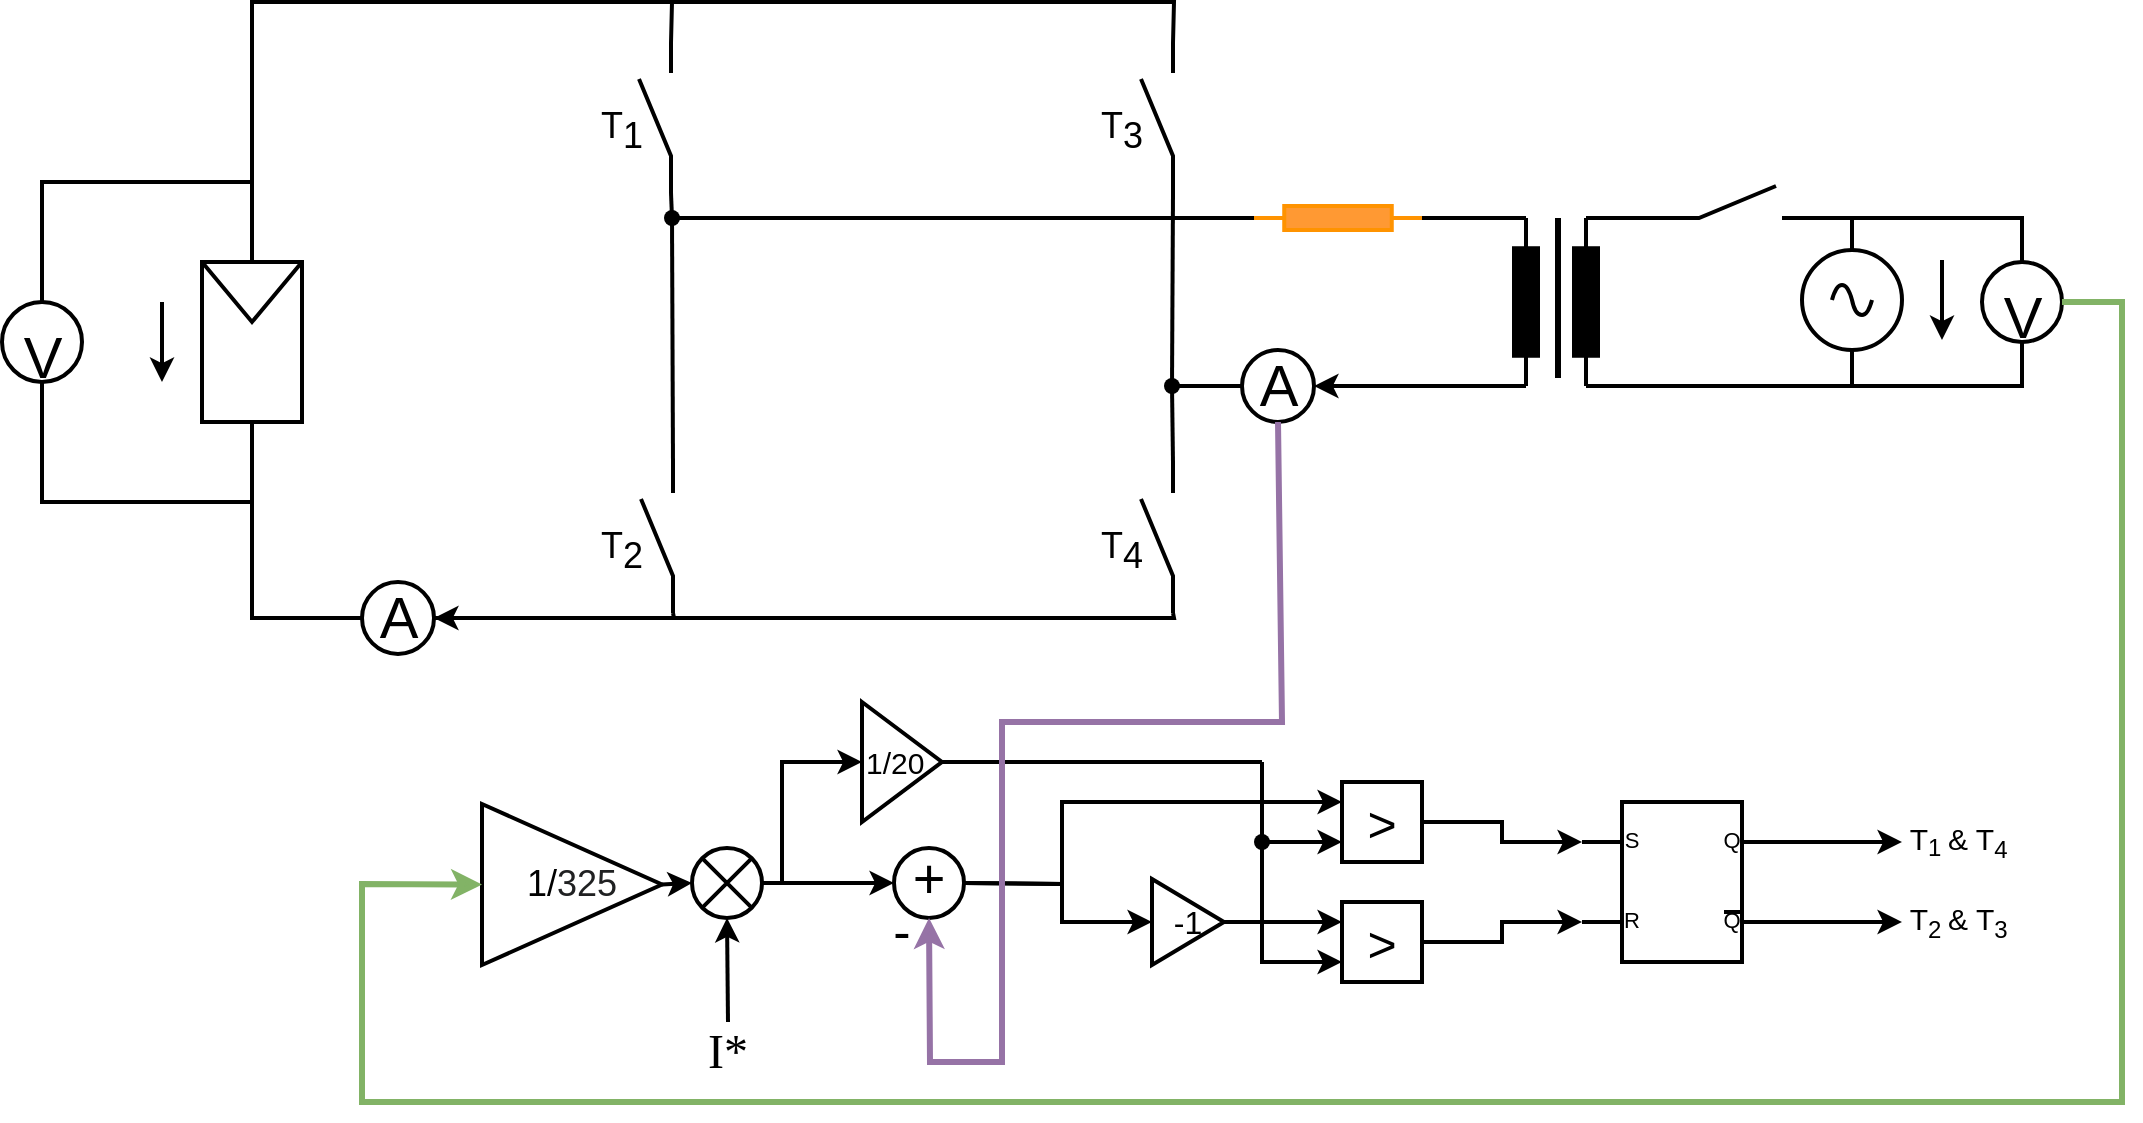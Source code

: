 <mxfile version="21.1.4" type="github">
  <diagram name="Page-1" id="16e2658f-23c8-b752-8be9-c03fbebb8bbe">
    <mxGraphModel dx="954" dy="562" grid="1" gridSize="10" guides="1" tooltips="1" connect="1" arrows="1" fold="1" page="1" pageScale="1" pageWidth="1100" pageHeight="850" background="none" math="0" shadow="0">
      <root>
        <mxCell id="0" />
        <mxCell id="1" parent="0" />
        <mxCell id="-GUhgpTzO3t0Vc2VAfkX-2" value="" style="rounded=0;whiteSpace=wrap;html=1;strokeWidth=2;" parent="1" vertex="1">
          <mxGeometry x="120" y="240" width="50" height="80" as="geometry" />
        </mxCell>
        <mxCell id="-GUhgpTzO3t0Vc2VAfkX-3" value="" style="endArrow=none;html=1;rounded=0;exitX=0;exitY=0;exitDx=0;exitDy=0;entryX=1;entryY=0;entryDx=0;entryDy=0;strokeWidth=2;" parent="1" source="-GUhgpTzO3t0Vc2VAfkX-2" target="-GUhgpTzO3t0Vc2VAfkX-2" edge="1">
          <mxGeometry width="50" height="50" relative="1" as="geometry">
            <mxPoint x="460" y="310" as="sourcePoint" />
            <mxPoint x="240" y="300" as="targetPoint" />
            <Array as="points">
              <mxPoint x="145" y="270" />
            </Array>
          </mxGeometry>
        </mxCell>
        <mxCell id="-GUhgpTzO3t0Vc2VAfkX-16" value="" style="pointerEvents=1;verticalLabelPosition=bottom;shadow=0;dashed=0;align=center;html=1;verticalAlign=top;shape=mxgraph.electrical.electro-mechanical.make_contact;strokeWidth=2;" parent="1" vertex="1">
          <mxGeometry x="850" y="202" width="75" height="16" as="geometry" />
        </mxCell>
        <mxCell id="-GUhgpTzO3t0Vc2VAfkX-17" value="" style="endArrow=none;html=1;rounded=0;entryX=0;entryY=1;entryDx=0;entryDy=0;entryPerimeter=0;exitX=0;exitY=0.5;exitDx=0;exitDy=0;exitPerimeter=0;strokeWidth=2;" parent="1" source="j4gBpegzrKuoFIhMAv4u-7" target="-GUhgpTzO3t0Vc2VAfkX-16" edge="1">
          <mxGeometry width="50" height="50" relative="1" as="geometry">
            <mxPoint x="832" y="218" as="sourcePoint" />
            <mxPoint x="510" y="260" as="targetPoint" />
          </mxGeometry>
        </mxCell>
        <mxCell id="-GUhgpTzO3t0Vc2VAfkX-18" value="" style="pointerEvents=1;verticalLabelPosition=bottom;shadow=0;dashed=0;align=center;html=1;verticalAlign=top;shape=mxgraph.electrical.signal_sources.source;aspect=fixed;points=[[0.5,0,0],[1,0.5,0],[0.5,1,0],[0,0.5,0]];elSignalType=ac;strokeWidth=2;" parent="1" vertex="1">
          <mxGeometry x="920" y="234" width="50" height="50" as="geometry" />
        </mxCell>
        <mxCell id="-GUhgpTzO3t0Vc2VAfkX-19" value="" style="endArrow=none;html=1;rounded=0;entryX=0.5;entryY=0;entryDx=0;entryDy=0;entryPerimeter=0;exitX=1;exitY=1;exitDx=0;exitDy=0;exitPerimeter=0;strokeWidth=2;" parent="1" source="-GUhgpTzO3t0Vc2VAfkX-16" target="-GUhgpTzO3t0Vc2VAfkX-18" edge="1">
          <mxGeometry width="50" height="50" relative="1" as="geometry">
            <mxPoint x="700" y="310" as="sourcePoint" />
            <mxPoint x="750" y="260" as="targetPoint" />
            <Array as="points">
              <mxPoint x="945" y="218" />
            </Array>
          </mxGeometry>
        </mxCell>
        <mxCell id="-GUhgpTzO3t0Vc2VAfkX-21" value="" style="pointerEvents=1;verticalLabelPosition=bottom;shadow=0;dashed=0;align=center;html=1;verticalAlign=top;shape=mxgraph.electrical.electro-mechanical.make_contact;rotation=-90;strokeWidth=2;" parent="1" vertex="1">
          <mxGeometry x="309" y="160" width="75" height="16" as="geometry" />
        </mxCell>
        <mxCell id="-GUhgpTzO3t0Vc2VAfkX-22" value="" style="pointerEvents=1;verticalLabelPosition=bottom;shadow=0;dashed=0;align=center;html=1;verticalAlign=top;shape=mxgraph.electrical.electro-mechanical.make_contact;rotation=-90;strokeWidth=2;" parent="1" vertex="1">
          <mxGeometry x="560" y="160" width="75" height="16" as="geometry" />
        </mxCell>
        <mxCell id="-GUhgpTzO3t0Vc2VAfkX-23" value="" style="pointerEvents=1;verticalLabelPosition=bottom;shadow=0;dashed=0;align=center;html=1;verticalAlign=top;shape=mxgraph.electrical.electro-mechanical.make_contact;rotation=-90;strokeWidth=2;" parent="1" vertex="1">
          <mxGeometry x="310" y="370" width="75" height="16" as="geometry" />
        </mxCell>
        <mxCell id="-GUhgpTzO3t0Vc2VAfkX-24" value="" style="pointerEvents=1;verticalLabelPosition=bottom;shadow=0;dashed=0;align=center;html=1;verticalAlign=top;shape=mxgraph.electrical.electro-mechanical.make_contact;rotation=-90;strokeWidth=2;" parent="1" vertex="1">
          <mxGeometry x="560" y="370" width="75" height="16" as="geometry" />
        </mxCell>
        <mxCell id="-GUhgpTzO3t0Vc2VAfkX-25" value="&lt;font style=&quot;font-size: 18px;&quot;&gt;&lt;font style=&quot;font-size: 18px;&quot;&gt;T&lt;/font&gt;&lt;sub&gt;&lt;font style=&quot;font-size: 18px;&quot;&gt;1&lt;/font&gt;&lt;/sub&gt;&lt;/font&gt;" style="text;html=1;strokeColor=none;fillColor=none;align=center;verticalAlign=middle;whiteSpace=wrap;rounded=0;strokeWidth=2;" parent="1" vertex="1">
          <mxGeometry x="300" y="160" width="60" height="30" as="geometry" />
        </mxCell>
        <mxCell id="-GUhgpTzO3t0Vc2VAfkX-27" value="&lt;font style=&quot;font-size: 18px;&quot;&gt;&lt;font style=&quot;font-size: 18px;&quot;&gt;T&lt;/font&gt;&lt;sub&gt;&lt;font style=&quot;font-size: 18px;&quot;&gt;3&lt;/font&gt;&lt;/sub&gt;&lt;/font&gt;" style="text;html=1;strokeColor=none;fillColor=none;align=center;verticalAlign=middle;whiteSpace=wrap;rounded=0;strokeWidth=2;" parent="1" vertex="1">
          <mxGeometry x="550" y="160" width="60" height="30" as="geometry" />
        </mxCell>
        <mxCell id="-GUhgpTzO3t0Vc2VAfkX-30" value="&lt;font style=&quot;font-size: 18px;&quot;&gt;&lt;font style=&quot;font-size: 18px;&quot;&gt;T&lt;/font&gt;&lt;sub&gt;&lt;font style=&quot;font-size: 18px;&quot;&gt;4&lt;/font&gt;&lt;/sub&gt;&lt;/font&gt;" style="text;html=1;strokeColor=none;fillColor=none;align=center;verticalAlign=middle;whiteSpace=wrap;rounded=0;strokeWidth=2;" parent="1" vertex="1">
          <mxGeometry x="550" y="370" width="60" height="30" as="geometry" />
        </mxCell>
        <mxCell id="-GUhgpTzO3t0Vc2VAfkX-31" value="&lt;font style=&quot;font-size: 18px;&quot;&gt;&lt;font style=&quot;font-size: 18px;&quot;&gt;T&lt;/font&gt;&lt;sub&gt;&lt;font style=&quot;font-size: 18px;&quot;&gt;2&lt;/font&gt;&lt;/sub&gt;&lt;/font&gt;" style="text;html=1;strokeColor=none;fillColor=none;align=center;verticalAlign=middle;whiteSpace=wrap;rounded=0;strokeWidth=2;" parent="1" vertex="1">
          <mxGeometry x="300" y="370" width="60" height="30" as="geometry" />
        </mxCell>
        <mxCell id="-GUhgpTzO3t0Vc2VAfkX-33" value="A" style="verticalLabelPosition=middle;shadow=0;dashed=0;align=center;html=1;verticalAlign=middle;strokeWidth=2;shape=ellipse;aspect=fixed;fontSize=29;" parent="1" vertex="1">
          <mxGeometry x="200" y="400" width="36" height="36" as="geometry" />
        </mxCell>
        <mxCell id="-GUhgpTzO3t0Vc2VAfkX-36" value="&lt;font style=&quot;font-size: 29px;&quot;&gt;V&lt;/font&gt;" style="verticalLabelPosition=middle;shadow=0;dashed=0;align=center;html=1;verticalAlign=middle;strokeWidth=2;shape=ellipse;aspect=fixed;fontSize=50;" parent="1" vertex="1">
          <mxGeometry x="20" y="260" width="40" height="40" as="geometry" />
        </mxCell>
        <mxCell id="-GUhgpTzO3t0Vc2VAfkX-38" value="&lt;font style=&quot;font-size: 29px;&quot;&gt;V&lt;/font&gt;" style="verticalLabelPosition=middle;shadow=0;dashed=0;align=center;html=1;verticalAlign=middle;strokeWidth=2;shape=ellipse;aspect=fixed;fontSize=50;" parent="1" vertex="1">
          <mxGeometry x="1010" y="240" width="40" height="40" as="geometry" />
        </mxCell>
        <mxCell id="-GUhgpTzO3t0Vc2VAfkX-39" value="A" style="verticalLabelPosition=middle;shadow=0;dashed=0;align=center;html=1;verticalAlign=middle;strokeWidth=2;shape=ellipse;aspect=fixed;fontSize=29;" parent="1" vertex="1">
          <mxGeometry x="640" y="284" width="36" height="36" as="geometry" />
        </mxCell>
        <mxCell id="-GUhgpTzO3t0Vc2VAfkX-40" value="" style="endArrow=classic;html=1;rounded=0;entryX=1;entryY=0.5;entryDx=0;entryDy=0;exitX=0;exitY=1;exitDx=0;exitDy=0;exitPerimeter=0;strokeWidth=2;" parent="1" source="-GUhgpTzO3t0Vc2VAfkX-24" target="-GUhgpTzO3t0Vc2VAfkX-33" edge="1">
          <mxGeometry width="50" height="50" relative="1" as="geometry">
            <mxPoint x="560" y="330" as="sourcePoint" />
            <mxPoint x="610" y="280" as="targetPoint" />
            <Array as="points">
              <mxPoint x="606" y="418" />
            </Array>
          </mxGeometry>
        </mxCell>
        <mxCell id="-GUhgpTzO3t0Vc2VAfkX-41" value="" style="endArrow=none;html=1;rounded=0;entryX=0;entryY=1;entryDx=0;entryDy=0;entryPerimeter=0;exitX=1;exitY=0.5;exitDx=0;exitDy=0;strokeWidth=2;" parent="1" source="-GUhgpTzO3t0Vc2VAfkX-33" target="-GUhgpTzO3t0Vc2VAfkX-23" edge="1">
          <mxGeometry width="50" height="50" relative="1" as="geometry">
            <mxPoint x="560" y="370" as="sourcePoint" />
            <mxPoint x="610" y="320" as="targetPoint" />
            <Array as="points">
              <mxPoint x="356" y="418" />
            </Array>
          </mxGeometry>
        </mxCell>
        <mxCell id="-GUhgpTzO3t0Vc2VAfkX-42" value="" style="endArrow=none;html=1;rounded=0;entryX=0;entryY=0.5;entryDx=0;entryDy=0;exitX=0.5;exitY=1;exitDx=0;exitDy=0;strokeWidth=2;" parent="1" source="-GUhgpTzO3t0Vc2VAfkX-2" target="-GUhgpTzO3t0Vc2VAfkX-33" edge="1">
          <mxGeometry width="50" height="50" relative="1" as="geometry">
            <mxPoint x="560" y="370" as="sourcePoint" />
            <mxPoint x="610" y="320" as="targetPoint" />
            <Array as="points">
              <mxPoint x="145" y="418" />
            </Array>
          </mxGeometry>
        </mxCell>
        <mxCell id="-GUhgpTzO3t0Vc2VAfkX-43" value="" style="endArrow=classic;html=1;rounded=0;entryX=1;entryY=0.5;entryDx=0;entryDy=0;exitX=1;exitY=0.5;exitDx=0;exitDy=0;exitPerimeter=0;strokeWidth=2;" parent="1" source="j4gBpegzrKuoFIhMAv4u-9" target="-GUhgpTzO3t0Vc2VAfkX-39" edge="1">
          <mxGeometry width="50" height="50" relative="1" as="geometry">
            <mxPoint x="752" y="302" as="sourcePoint" />
            <mxPoint x="610" y="320" as="targetPoint" />
          </mxGeometry>
        </mxCell>
        <mxCell id="WNYke4QZm4oAdo9Tye4i-4" value="" style="verticalLabelPosition=bottom;shadow=0;dashed=0;align=center;html=1;verticalAlign=top;shape=mxgraph.electrical.logic_gates.rs_latch;strokeWidth=2;" parent="1" vertex="1">
          <mxGeometry x="810" y="510" width="100" height="80" as="geometry" />
        </mxCell>
        <mxCell id="WNYke4QZm4oAdo9Tye4i-8" value="" style="shape=waypoint;sketch=0;fillStyle=solid;size=6;pointerEvents=1;points=[];fillColor=none;resizable=0;rotatable=0;perimeter=centerPerimeter;snapToPoint=1;strokeWidth=2;" parent="1" vertex="1">
          <mxGeometry x="345" y="208" width="20" height="20" as="geometry" />
        </mxCell>
        <mxCell id="WNYke4QZm4oAdo9Tye4i-9" value="" style="endArrow=none;html=1;rounded=0;entryX=1;entryY=0.5;entryDx=0;entryDy=0;entryPerimeter=0;exitX=0.4;exitY=0.75;exitDx=0;exitDy=0;exitPerimeter=0;strokeWidth=2;" parent="1" source="WNYke4QZm4oAdo9Tye4i-8" target="j4gBpegzrKuoFIhMAv4u-10" edge="1">
          <mxGeometry width="50" height="50" relative="1" as="geometry">
            <mxPoint x="530" y="370" as="sourcePoint" />
            <mxPoint x="630" y="218" as="targetPoint" />
          </mxGeometry>
        </mxCell>
        <mxCell id="WNYke4QZm4oAdo9Tye4i-10" value="" style="endArrow=none;html=1;rounded=0;entryX=0.65;entryY=0.85;entryDx=0;entryDy=0;entryPerimeter=0;exitX=0;exitY=1;exitDx=0;exitDy=0;exitPerimeter=0;strokeWidth=2;" parent="1" source="-GUhgpTzO3t0Vc2VAfkX-21" target="WNYke4QZm4oAdo9Tye4i-8" edge="1">
          <mxGeometry width="50" height="50" relative="1" as="geometry">
            <mxPoint x="530" y="370" as="sourcePoint" />
            <mxPoint x="580" y="320" as="targetPoint" />
          </mxGeometry>
        </mxCell>
        <mxCell id="WNYke4QZm4oAdo9Tye4i-11" value="" style="endArrow=none;html=1;rounded=0;exitX=1;exitY=1;exitDx=0;exitDy=0;exitPerimeter=0;strokeWidth=2;" parent="1" source="-GUhgpTzO3t0Vc2VAfkX-23" edge="1">
          <mxGeometry width="50" height="50" relative="1" as="geometry">
            <mxPoint x="530" y="370" as="sourcePoint" />
            <mxPoint x="355" y="218" as="targetPoint" />
          </mxGeometry>
        </mxCell>
        <mxCell id="WNYke4QZm4oAdo9Tye4i-12" value="" style="shape=waypoint;sketch=0;fillStyle=solid;size=6;pointerEvents=1;points=[];fillColor=none;resizable=0;rotatable=0;perimeter=centerPerimeter;snapToPoint=1;strokeWidth=2;" parent="1" vertex="1">
          <mxGeometry x="595" y="292" width="20" height="20" as="geometry" />
        </mxCell>
        <mxCell id="WNYke4QZm4oAdo9Tye4i-14" value="" style="endArrow=none;html=1;rounded=0;entryX=0;entryY=0.5;entryDx=0;entryDy=0;exitX=0.5;exitY=0.65;exitDx=0;exitDy=0;exitPerimeter=0;strokeWidth=2;" parent="1" source="WNYke4QZm4oAdo9Tye4i-12" target="-GUhgpTzO3t0Vc2VAfkX-39" edge="1">
          <mxGeometry width="50" height="50" relative="1" as="geometry">
            <mxPoint x="530" y="370" as="sourcePoint" />
            <mxPoint x="580" y="320" as="targetPoint" />
          </mxGeometry>
        </mxCell>
        <mxCell id="WNYke4QZm4oAdo9Tye4i-15" value="" style="endArrow=none;html=1;rounded=0;entryX=1;entryY=1;entryDx=0;entryDy=0;entryPerimeter=0;exitX=0.45;exitY=0.35;exitDx=0;exitDy=0;exitPerimeter=0;strokeWidth=2;" parent="1" source="WNYke4QZm4oAdo9Tye4i-12" target="-GUhgpTzO3t0Vc2VAfkX-24" edge="1">
          <mxGeometry width="50" height="50" relative="1" as="geometry">
            <mxPoint x="530" y="370" as="sourcePoint" />
            <mxPoint x="580" y="320" as="targetPoint" />
          </mxGeometry>
        </mxCell>
        <mxCell id="WNYke4QZm4oAdo9Tye4i-16" value="" style="endArrow=none;html=1;rounded=0;entryX=0;entryY=1;entryDx=0;entryDy=0;entryPerimeter=0;exitX=0.45;exitY=0.3;exitDx=0;exitDy=0;exitPerimeter=0;strokeWidth=2;" parent="1" source="WNYke4QZm4oAdo9Tye4i-12" target="-GUhgpTzO3t0Vc2VAfkX-22" edge="1">
          <mxGeometry width="50" height="50" relative="1" as="geometry">
            <mxPoint x="530" y="370" as="sourcePoint" />
            <mxPoint x="580" y="320" as="targetPoint" />
          </mxGeometry>
        </mxCell>
        <mxCell id="WNYke4QZm4oAdo9Tye4i-19" value="" style="endArrow=none;html=1;rounded=0;entryX=1;entryY=1;entryDx=0;entryDy=0;entryPerimeter=0;exitX=0.5;exitY=0;exitDx=0;exitDy=0;strokeWidth=2;" parent="1" source="-GUhgpTzO3t0Vc2VAfkX-38" target="-GUhgpTzO3t0Vc2VAfkX-16" edge="1">
          <mxGeometry width="50" height="50" relative="1" as="geometry">
            <mxPoint x="530" y="370" as="sourcePoint" />
            <mxPoint x="580" y="320" as="targetPoint" />
            <Array as="points">
              <mxPoint x="1030" y="218" />
            </Array>
          </mxGeometry>
        </mxCell>
        <mxCell id="WNYke4QZm4oAdo9Tye4i-20" value="" style="endArrow=none;html=1;rounded=0;entryX=0.5;entryY=1;entryDx=0;entryDy=0;exitX=0.5;exitY=1;exitDx=0;exitDy=0;strokeWidth=2;" parent="1" source="-GUhgpTzO3t0Vc2VAfkX-2" target="-GUhgpTzO3t0Vc2VAfkX-36" edge="1">
          <mxGeometry width="50" height="50" relative="1" as="geometry">
            <mxPoint x="530" y="370" as="sourcePoint" />
            <mxPoint x="580" y="320" as="targetPoint" />
            <Array as="points">
              <mxPoint x="145" y="360" />
              <mxPoint x="40" y="360" />
            </Array>
          </mxGeometry>
        </mxCell>
        <mxCell id="WNYke4QZm4oAdo9Tye4i-22" value="" style="endArrow=none;html=1;rounded=0;entryX=1;entryY=1;entryDx=0;entryDy=0;entryPerimeter=0;exitX=0.5;exitY=0;exitDx=0;exitDy=0;strokeWidth=2;" parent="1" source="-GUhgpTzO3t0Vc2VAfkX-2" target="-GUhgpTzO3t0Vc2VAfkX-22" edge="1">
          <mxGeometry width="50" height="50" relative="1" as="geometry">
            <mxPoint x="530" y="370" as="sourcePoint" />
            <mxPoint x="580" y="320" as="targetPoint" />
            <Array as="points">
              <mxPoint x="145" y="110" />
              <mxPoint x="606" y="110" />
            </Array>
          </mxGeometry>
        </mxCell>
        <mxCell id="WNYke4QZm4oAdo9Tye4i-23" value="" style="endArrow=none;html=1;rounded=0;entryX=1;entryY=1;entryDx=0;entryDy=0;entryPerimeter=0;exitX=0.5;exitY=0;exitDx=0;exitDy=0;strokeWidth=2;" parent="1" source="-GUhgpTzO3t0Vc2VAfkX-2" target="-GUhgpTzO3t0Vc2VAfkX-21" edge="1">
          <mxGeometry width="50" height="50" relative="1" as="geometry">
            <mxPoint x="530" y="370" as="sourcePoint" />
            <mxPoint x="580" y="320" as="targetPoint" />
            <Array as="points">
              <mxPoint x="145" y="110" />
              <mxPoint x="355" y="110" />
            </Array>
          </mxGeometry>
        </mxCell>
        <mxCell id="WNYke4QZm4oAdo9Tye4i-24" value="" style="endArrow=none;html=1;rounded=0;entryX=0.5;entryY=0;entryDx=0;entryDy=0;exitX=0.5;exitY=0;exitDx=0;exitDy=0;strokeWidth=2;" parent="1" source="-GUhgpTzO3t0Vc2VAfkX-36" target="-GUhgpTzO3t0Vc2VAfkX-2" edge="1">
          <mxGeometry width="50" height="50" relative="1" as="geometry">
            <mxPoint x="530" y="370" as="sourcePoint" />
            <mxPoint x="580" y="320" as="targetPoint" />
            <Array as="points">
              <mxPoint x="40" y="200" />
              <mxPoint x="145" y="200" />
            </Array>
          </mxGeometry>
        </mxCell>
        <mxCell id="WNYke4QZm4oAdo9Tye4i-25" value="" style="endArrow=classic;html=1;rounded=0;strokeWidth=2;" parent="1" edge="1">
          <mxGeometry width="50" height="50" relative="1" as="geometry">
            <mxPoint x="100" y="260" as="sourcePoint" />
            <mxPoint x="100" y="300" as="targetPoint" />
          </mxGeometry>
        </mxCell>
        <mxCell id="WNYke4QZm4oAdo9Tye4i-27" value="" style="endArrow=classic;html=1;rounded=0;strokeWidth=2;" parent="1" edge="1">
          <mxGeometry width="50" height="50" relative="1" as="geometry">
            <mxPoint x="990" y="239" as="sourcePoint" />
            <mxPoint x="990" y="279" as="targetPoint" />
          </mxGeometry>
        </mxCell>
        <mxCell id="WNYke4QZm4oAdo9Tye4i-28" value="&lt;font style=&quot;font-size: 15px;&quot;&gt;1/20&lt;/font&gt;" style="triangle;whiteSpace=wrap;html=1;align=left;labelPosition=center;verticalLabelPosition=middle;verticalAlign=middle;strokeWidth=2;" parent="1" vertex="1">
          <mxGeometry x="450" y="460" width="40" height="60" as="geometry" />
        </mxCell>
        <mxCell id="WNYke4QZm4oAdo9Tye4i-29" value="&lt;font style=&quot;font-size: 25px;&quot;&gt;&amp;gt;&lt;/font&gt;" style="whiteSpace=wrap;html=1;aspect=fixed;strokeWidth=2;" parent="1" vertex="1">
          <mxGeometry x="690" y="500" width="40" height="40" as="geometry" />
        </mxCell>
        <mxCell id="WNYke4QZm4oAdo9Tye4i-30" value="&lt;font style=&quot;font-size: 25px;&quot;&gt;&amp;gt;&lt;/font&gt;" style="whiteSpace=wrap;html=1;aspect=fixed;strokeWidth=2;" parent="1" vertex="1">
          <mxGeometry x="690" y="560" width="40" height="40" as="geometry" />
        </mxCell>
        <mxCell id="WNYke4QZm4oAdo9Tye4i-31" value="&lt;font style=&quot;font-size: 16px;&quot;&gt;-1&lt;/font&gt;" style="triangle;whiteSpace=wrap;html=1;strokeWidth=2;" parent="1" vertex="1">
          <mxGeometry x="595" y="548.5" width="36" height="43" as="geometry" />
        </mxCell>
        <mxCell id="WNYke4QZm4oAdo9Tye4i-32" value="&lt;font&gt;&lt;span style=&quot;font-size: 15px;&quot;&gt;T&lt;/span&gt;&lt;sub&gt;&lt;font style=&quot;font-size: 12px;&quot;&gt;1&amp;nbsp;&lt;/font&gt;&lt;/sub&gt;&lt;span style=&quot;font-size: 15px;&quot;&gt;&amp;amp; T&lt;sub style=&quot;font-size: 12px;&quot;&gt;4&lt;/sub&gt;&lt;/span&gt;&lt;/font&gt;&lt;font style=&quot;vertical-align: sub; font-size: 12px;&quot;&gt;&amp;nbsp;&lt;/font&gt;" style="text;html=1;strokeColor=none;fillColor=none;align=center;verticalAlign=middle;whiteSpace=wrap;rounded=0;strokeWidth=2;" parent="1" vertex="1">
          <mxGeometry x="970" y="515" width="60" height="30" as="geometry" />
        </mxCell>
        <mxCell id="WNYke4QZm4oAdo9Tye4i-33" value="&lt;font&gt;&lt;span style=&quot;font-size: 15px;&quot;&gt;T&lt;sub style=&quot;font-size: 12px;&quot;&gt;2&lt;/sub&gt;&lt;/span&gt;&lt;sub&gt;&lt;font style=&quot;font-size: 12px;&quot;&gt;&amp;nbsp;&lt;/font&gt;&lt;/sub&gt;&lt;span style=&quot;font-size: 15px;&quot;&gt;&amp;amp; T&lt;sub style=&quot;font-size: 12px;&quot;&gt;3&lt;/sub&gt;&lt;/span&gt;&lt;/font&gt;&lt;font style=&quot;vertical-align: sub; font-size: 12px;&quot;&gt;&amp;nbsp;&lt;/font&gt;" style="text;html=1;strokeColor=none;fillColor=none;align=center;verticalAlign=middle;whiteSpace=wrap;rounded=0;strokeWidth=2;" parent="1" vertex="1">
          <mxGeometry x="970" y="555" width="60" height="30" as="geometry" />
        </mxCell>
        <mxCell id="WNYke4QZm4oAdo9Tye4i-34" value="" style="endArrow=classic;html=1;rounded=0;entryX=0;entryY=0.5;entryDx=0;entryDy=0;exitX=1;exitY=0.25;exitDx=0;exitDy=0;exitPerimeter=0;strokeWidth=2;" parent="1" source="WNYke4QZm4oAdo9Tye4i-4" target="WNYke4QZm4oAdo9Tye4i-32" edge="1">
          <mxGeometry width="50" height="50" relative="1" as="geometry">
            <mxPoint x="720" y="340" as="sourcePoint" />
            <mxPoint x="770" y="290" as="targetPoint" />
          </mxGeometry>
        </mxCell>
        <mxCell id="WNYke4QZm4oAdo9Tye4i-35" value="" style="endArrow=classic;html=1;rounded=0;entryX=0;entryY=0.5;entryDx=0;entryDy=0;exitX=1;exitY=0.75;exitDx=0;exitDy=0;exitPerimeter=0;strokeWidth=2;" parent="1" source="WNYke4QZm4oAdo9Tye4i-4" target="WNYke4QZm4oAdo9Tye4i-33" edge="1">
          <mxGeometry width="50" height="50" relative="1" as="geometry">
            <mxPoint x="720" y="340" as="sourcePoint" />
            <mxPoint x="770" y="290" as="targetPoint" />
          </mxGeometry>
        </mxCell>
        <mxCell id="WNYke4QZm4oAdo9Tye4i-38" value="" style="endArrow=classic;html=1;rounded=0;entryX=0;entryY=0.75;entryDx=0;entryDy=0;entryPerimeter=0;exitX=1;exitY=0.5;exitDx=0;exitDy=0;strokeWidth=2;" parent="1" source="WNYke4QZm4oAdo9Tye4i-30" target="WNYke4QZm4oAdo9Tye4i-4" edge="1">
          <mxGeometry width="50" height="50" relative="1" as="geometry">
            <mxPoint x="720" y="340" as="sourcePoint" />
            <mxPoint x="770" y="290" as="targetPoint" />
            <Array as="points">
              <mxPoint x="770" y="580" />
              <mxPoint x="770" y="570" />
            </Array>
          </mxGeometry>
        </mxCell>
        <mxCell id="WNYke4QZm4oAdo9Tye4i-39" value="" style="endArrow=classic;html=1;rounded=0;entryX=0;entryY=0.25;entryDx=0;entryDy=0;entryPerimeter=0;exitX=1;exitY=0.5;exitDx=0;exitDy=0;strokeWidth=2;" parent="1" source="WNYke4QZm4oAdo9Tye4i-29" target="WNYke4QZm4oAdo9Tye4i-4" edge="1">
          <mxGeometry width="50" height="50" relative="1" as="geometry">
            <mxPoint x="720" y="340" as="sourcePoint" />
            <mxPoint x="770" y="290" as="targetPoint" />
            <Array as="points">
              <mxPoint x="770" y="520" />
              <mxPoint x="770" y="530" />
            </Array>
          </mxGeometry>
        </mxCell>
        <mxCell id="WNYke4QZm4oAdo9Tye4i-40" value="" style="endArrow=classic;html=1;rounded=0;entryX=0;entryY=0.25;entryDx=0;entryDy=0;exitX=1;exitY=0.5;exitDx=0;exitDy=0;strokeWidth=2;" parent="1" source="WNYke4QZm4oAdo9Tye4i-31" target="WNYke4QZm4oAdo9Tye4i-30" edge="1">
          <mxGeometry width="50" height="50" relative="1" as="geometry">
            <mxPoint x="720" y="340" as="sourcePoint" />
            <mxPoint x="770" y="290" as="targetPoint" />
          </mxGeometry>
        </mxCell>
        <mxCell id="WNYke4QZm4oAdo9Tye4i-42" value="&lt;p style=&quot;line-height: 140%;&quot;&gt;&lt;font style=&quot;font-size: 28px;&quot;&gt;+&lt;/font&gt;&lt;/p&gt;" style="ellipse;whiteSpace=wrap;html=1;aspect=fixed;align=center;strokeWidth=2;" parent="1" vertex="1">
          <mxGeometry x="466" y="533" width="35" height="35" as="geometry" />
        </mxCell>
        <mxCell id="WNYke4QZm4oAdo9Tye4i-43" value="" style="verticalLabelPosition=bottom;shadow=0;dashed=0;align=center;html=1;verticalAlign=top;shape=mxgraph.electrical.abstract.multiplier;strokeWidth=2;" parent="1" vertex="1">
          <mxGeometry x="365" y="533" width="35" height="35" as="geometry" />
        </mxCell>
        <mxCell id="WNYke4QZm4oAdo9Tye4i-44" value="" style="endArrow=classic;html=1;rounded=0;entryX=0;entryY=0.5;entryDx=0;entryDy=0;exitX=1;exitY=0.5;exitDx=0;exitDy=0;exitPerimeter=0;strokeWidth=2;" parent="1" source="WNYke4QZm4oAdo9Tye4i-43" target="WNYke4QZm4oAdo9Tye4i-42" edge="1">
          <mxGeometry width="50" height="50" relative="1" as="geometry">
            <mxPoint x="720" y="410" as="sourcePoint" />
            <mxPoint x="770" y="360" as="targetPoint" />
          </mxGeometry>
        </mxCell>
        <mxCell id="WNYke4QZm4oAdo9Tye4i-46" value="" style="endArrow=classic;html=1;rounded=0;entryX=0;entryY=0.5;entryDx=0;entryDy=0;strokeWidth=2;" parent="1" edge="1">
          <mxGeometry width="50" height="50" relative="1" as="geometry">
            <mxPoint x="410" y="550" as="sourcePoint" />
            <mxPoint x="450" y="490" as="targetPoint" />
            <Array as="points">
              <mxPoint x="410" y="490" />
            </Array>
          </mxGeometry>
        </mxCell>
        <mxCell id="WNYke4QZm4oAdo9Tye4i-47" value="" style="endArrow=classic;html=1;rounded=0;exitDx=0;exitDy=0;entryX=0;entryY=0.75;entryDx=0;entryDy=0;startArrow=none;strokeWidth=2;" parent="1" source="WNYke4QZm4oAdo9Tye4i-48" target="WNYke4QZm4oAdo9Tye4i-29" edge="1">
          <mxGeometry width="50" height="50" relative="1" as="geometry">
            <mxPoint x="720" y="410" as="sourcePoint" />
            <mxPoint x="770" y="360" as="targetPoint" />
            <Array as="points">
              <mxPoint x="650" y="490" />
              <mxPoint x="650" y="530" />
            </Array>
          </mxGeometry>
        </mxCell>
        <mxCell id="WNYke4QZm4oAdo9Tye4i-49" value="" style="endArrow=none;html=1;rounded=0;exitX=1;exitY=0.5;exitDx=0;exitDy=0;strokeWidth=2;" parent="1" edge="1">
          <mxGeometry width="50" height="50" relative="1" as="geometry">
            <mxPoint x="490" y="490" as="sourcePoint" />
            <mxPoint x="650" y="490" as="targetPoint" />
            <Array as="points" />
          </mxGeometry>
        </mxCell>
        <mxCell id="WNYke4QZm4oAdo9Tye4i-48" value="" style="shape=waypoint;sketch=0;fillStyle=solid;size=6;pointerEvents=1;points=[];fillColor=none;resizable=0;rotatable=0;perimeter=centerPerimeter;snapToPoint=1;strokeWidth=2;" parent="1" vertex="1">
          <mxGeometry x="640" y="520" width="20" height="20" as="geometry" />
        </mxCell>
        <mxCell id="WNYke4QZm4oAdo9Tye4i-50" value="" style="endArrow=classic;html=1;rounded=0;entryX=0;entryY=0.75;entryDx=0;entryDy=0;exitX=0.35;exitY=0.8;exitDx=0;exitDy=0;exitPerimeter=0;strokeWidth=2;" parent="1" source="WNYke4QZm4oAdo9Tye4i-48" target="WNYke4QZm4oAdo9Tye4i-30" edge="1">
          <mxGeometry width="50" height="50" relative="1" as="geometry">
            <mxPoint x="720" y="410" as="sourcePoint" />
            <mxPoint x="770" y="360" as="targetPoint" />
            <Array as="points">
              <mxPoint x="650" y="590" />
            </Array>
          </mxGeometry>
        </mxCell>
        <mxCell id="WNYke4QZm4oAdo9Tye4i-51" value="" style="endArrow=classic;html=1;rounded=0;entryX=0;entryY=0.25;entryDx=0;entryDy=0;exitX=1;exitY=0.5;exitDx=0;exitDy=0;strokeWidth=2;" parent="1" source="WNYke4QZm4oAdo9Tye4i-42" target="WNYke4QZm4oAdo9Tye4i-29" edge="1">
          <mxGeometry width="50" height="50" relative="1" as="geometry">
            <mxPoint x="720" y="410" as="sourcePoint" />
            <mxPoint x="770" y="360" as="targetPoint" />
            <Array as="points">
              <mxPoint x="550" y="551" />
              <mxPoint x="550" y="510" />
            </Array>
          </mxGeometry>
        </mxCell>
        <mxCell id="WNYke4QZm4oAdo9Tye4i-52" value="" style="endArrow=classic;html=1;rounded=0;entryX=0;entryY=0.5;entryDx=0;entryDy=0;exitX=1;exitY=0.5;exitDx=0;exitDy=0;strokeWidth=2;" parent="1" source="WNYke4QZm4oAdo9Tye4i-42" target="WNYke4QZm4oAdo9Tye4i-31" edge="1">
          <mxGeometry width="50" height="50" relative="1" as="geometry">
            <mxPoint x="720" y="410" as="sourcePoint" />
            <mxPoint x="770" y="360" as="targetPoint" />
            <Array as="points">
              <mxPoint x="550" y="551" />
              <mxPoint x="550" y="570" />
            </Array>
          </mxGeometry>
        </mxCell>
        <mxCell id="WNYke4QZm4oAdo9Tye4i-53" value="&lt;font style=&quot;font-size: 24px;&quot; face=&quot;Times New Roman&quot;&gt;I*&lt;/font&gt;" style="text;html=1;strokeColor=none;fillColor=none;align=center;verticalAlign=middle;whiteSpace=wrap;rounded=0;strokeWidth=2;" parent="1" vertex="1">
          <mxGeometry x="352.5" y="620" width="60" height="30" as="geometry" />
        </mxCell>
        <mxCell id="WNYke4QZm4oAdo9Tye4i-54" value="" style="endArrow=classic;html=1;rounded=0;entryX=0.5;entryY=1;entryDx=0;entryDy=0;entryPerimeter=0;strokeWidth=2;" parent="1" target="WNYke4QZm4oAdo9Tye4i-43" edge="1">
          <mxGeometry width="50" height="50" relative="1" as="geometry">
            <mxPoint x="383" y="620" as="sourcePoint" />
            <mxPoint x="770" y="460" as="targetPoint" />
          </mxGeometry>
        </mxCell>
        <mxCell id="WNYke4QZm4oAdo9Tye4i-56" value="&lt;div style=&quot;font-size: 18px;&quot;&gt;&lt;span style=&quot;&quot;&gt;1/&lt;font style=&quot;font-size: 18px;&quot; face=&quot;sans-serif&quot; color=&quot;#202122&quot;&gt;&lt;span style=&quot;caret-color: rgb(32, 33, 34);&quot;&gt;325&lt;/span&gt;&lt;/font&gt;&lt;/span&gt;&lt;/div&gt;" style="triangle;whiteSpace=wrap;html=1;align=center;labelPosition=center;verticalLabelPosition=middle;verticalAlign=middle;strokeWidth=2;" parent="1" vertex="1">
          <mxGeometry x="260" y="511" width="90" height="80.5" as="geometry" />
        </mxCell>
        <mxCell id="WNYke4QZm4oAdo9Tye4i-57" value="" style="endArrow=classic;html=1;rounded=0;entryX=0;entryY=0.5;entryDx=0;entryDy=0;entryPerimeter=0;exitX=1;exitY=0.5;exitDx=0;exitDy=0;strokeWidth=2;" parent="1" source="WNYke4QZm4oAdo9Tye4i-56" target="WNYke4QZm4oAdo9Tye4i-43" edge="1">
          <mxGeometry width="50" height="50" relative="1" as="geometry">
            <mxPoint x="760" y="510" as="sourcePoint" />
            <mxPoint x="810" y="460" as="targetPoint" />
          </mxGeometry>
        </mxCell>
        <mxCell id="WNYke4QZm4oAdo9Tye4i-58" value="" style="endArrow=classic;html=1;rounded=0;exitX=0.5;exitY=1;exitDx=0;exitDy=0;entryX=0.5;entryY=1;entryDx=0;entryDy=0;fillColor=#e1d5e7;strokeColor=#9673a6;strokeWidth=3;" parent="1" source="-GUhgpTzO3t0Vc2VAfkX-39" target="WNYke4QZm4oAdo9Tye4i-42" edge="1">
          <mxGeometry width="50" height="50" relative="1" as="geometry">
            <mxPoint x="530" y="540" as="sourcePoint" />
            <mxPoint x="580" y="490" as="targetPoint" />
            <Array as="points">
              <mxPoint x="660" y="470" />
              <mxPoint x="520" y="470" />
              <mxPoint x="520" y="640" />
              <mxPoint x="484" y="640" />
            </Array>
          </mxGeometry>
        </mxCell>
        <mxCell id="WNYke4QZm4oAdo9Tye4i-59" value="&lt;font style=&quot;font-size: 26px;&quot;&gt;-&lt;/font&gt;" style="text;html=1;strokeColor=none;fillColor=none;align=center;verticalAlign=middle;whiteSpace=wrap;rounded=0;strokeWidth=2;" parent="1" vertex="1">
          <mxGeometry x="440" y="560" width="60" height="30" as="geometry" />
        </mxCell>
        <mxCell id="WNYke4QZm4oAdo9Tye4i-60" value="" style="endArrow=classic;html=1;rounded=0;entryX=0;entryY=0.5;entryDx=0;entryDy=0;exitX=1;exitY=0.5;exitDx=0;exitDy=0;fillColor=#d5e8d4;strokeColor=#82b366;strokeWidth=3;" parent="1" source="-GUhgpTzO3t0Vc2VAfkX-38" target="WNYke4QZm4oAdo9Tye4i-56" edge="1">
          <mxGeometry width="50" height="50" relative="1" as="geometry">
            <mxPoint x="530" y="540" as="sourcePoint" />
            <mxPoint x="580" y="490" as="targetPoint" />
            <Array as="points">
              <mxPoint x="1080" y="260" />
              <mxPoint x="1080" y="660" />
              <mxPoint x="200" y="660" />
              <mxPoint x="200" y="551" />
            </Array>
          </mxGeometry>
        </mxCell>
        <mxCell id="j4gBpegzrKuoFIhMAv4u-4" value="" style="endArrow=none;html=1;rounded=0;entryX=0;entryY=0.5;entryDx=0;entryDy=0;entryPerimeter=0;exitX=0;exitY=0.5;exitDx=0;exitDy=0;exitPerimeter=0;strokeWidth=2;" edge="1" parent="1" source="j4gBpegzrKuoFIhMAv4u-9" target="j4gBpegzrKuoFIhMAv4u-10">
          <mxGeometry width="50" height="50" relative="1" as="geometry">
            <mxPoint x="762" y="228" as="sourcePoint" />
            <mxPoint x="740" y="228" as="targetPoint" />
          </mxGeometry>
        </mxCell>
        <mxCell id="j4gBpegzrKuoFIhMAv4u-7" value="" style="pointerEvents=1;verticalLabelPosition=bottom;shadow=0;dashed=0;align=center;html=1;verticalAlign=top;shape=mxgraph.electrical.resistors.resistor_1;rotation=90;strokeWidth=2;fillColor=#000000;" vertex="1" parent="1">
          <mxGeometry x="770" y="254" width="84" height="12" as="geometry" />
        </mxCell>
        <mxCell id="j4gBpegzrKuoFIhMAv4u-8" value="" style="endArrow=none;html=1;rounded=0;strokeWidth=3;" edge="1" parent="1">
          <mxGeometry width="50" height="50" relative="1" as="geometry">
            <mxPoint x="798" y="298" as="sourcePoint" />
            <mxPoint x="798" y="218" as="targetPoint" />
          </mxGeometry>
        </mxCell>
        <mxCell id="j4gBpegzrKuoFIhMAv4u-9" value="" style="pointerEvents=1;verticalLabelPosition=bottom;shadow=0;dashed=0;align=center;html=1;verticalAlign=top;shape=mxgraph.electrical.resistors.resistor_1;rotation=90;strokeWidth=2;fillColor=#000000;" vertex="1" parent="1">
          <mxGeometry x="740" y="254" width="84" height="12" as="geometry" />
        </mxCell>
        <mxCell id="j4gBpegzrKuoFIhMAv4u-10" value="" style="pointerEvents=1;verticalLabelPosition=bottom;shadow=0;dashed=0;align=center;html=1;verticalAlign=top;shape=mxgraph.electrical.resistors.resistor_1;rotation=-180;strokeWidth=2;fillColor=#FF9933;strokeColor=#ff9300;" vertex="1" parent="1">
          <mxGeometry x="646" y="212" width="84" height="12" as="geometry" />
        </mxCell>
        <mxCell id="j4gBpegzrKuoFIhMAv4u-12" value="" style="endArrow=none;html=1;rounded=0;entryX=1;entryY=0.5;entryDx=0;entryDy=0;entryPerimeter=0;exitX=0.5;exitY=1;exitDx=0;exitDy=0;strokeWidth=2;" edge="1" parent="1" source="-GUhgpTzO3t0Vc2VAfkX-38" target="j4gBpegzrKuoFIhMAv4u-7">
          <mxGeometry width="50" height="50" relative="1" as="geometry">
            <mxPoint x="640" y="150" as="sourcePoint" />
            <mxPoint x="690" y="100" as="targetPoint" />
            <Array as="points">
              <mxPoint x="1030" y="302" />
            </Array>
          </mxGeometry>
        </mxCell>
        <mxCell id="j4gBpegzrKuoFIhMAv4u-13" value="" style="endArrow=none;html=1;rounded=0;entryX=0.5;entryY=1;entryDx=0;entryDy=0;entryPerimeter=0;exitX=1;exitY=0.5;exitDx=0;exitDy=0;exitPerimeter=0;strokeWidth=2;" edge="1" parent="1" source="j4gBpegzrKuoFIhMAv4u-7" target="-GUhgpTzO3t0Vc2VAfkX-18">
          <mxGeometry width="50" height="50" relative="1" as="geometry">
            <mxPoint x="640" y="150" as="sourcePoint" />
            <mxPoint x="690" y="100" as="targetPoint" />
            <Array as="points">
              <mxPoint x="945" y="302" />
            </Array>
          </mxGeometry>
        </mxCell>
      </root>
    </mxGraphModel>
  </diagram>
</mxfile>
